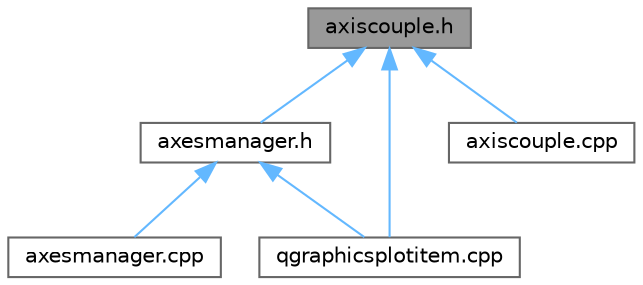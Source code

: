 digraph "axiscouple.h"
{
 // LATEX_PDF_SIZE
  bgcolor="transparent";
  edge [fontname=Helvetica,fontsize=10,labelfontname=Helvetica,labelfontsize=10];
  node [fontname=Helvetica,fontsize=10,shape=box,height=0.2,width=0.4];
  Node1 [label="axiscouple.h",height=0.2,width=0.4,color="gray40", fillcolor="grey60", style="filled", fontcolor="black",tooltip=" "];
  Node1 -> Node2 [dir="back",color="steelblue1",style="solid"];
  Node2 [label="axesmanager.h",height=0.2,width=0.4,color="grey40", fillcolor="white", style="filled",URL="$axesmanager_8h.html",tooltip=" "];
  Node2 -> Node3 [dir="back",color="steelblue1",style="solid"];
  Node3 [label="axesmanager.cpp",height=0.2,width=0.4,color="grey40", fillcolor="white", style="filled",URL="$axesmanager_8cpp.html",tooltip=" "];
  Node2 -> Node4 [dir="back",color="steelblue1",style="solid"];
  Node4 [label="qgraphicsplotitem.cpp",height=0.2,width=0.4,color="grey40", fillcolor="white", style="filled",URL="$qgraphicsplotitem_8cpp.html",tooltip=" "];
  Node1 -> Node5 [dir="back",color="steelblue1",style="solid"];
  Node5 [label="axiscouple.cpp",height=0.2,width=0.4,color="grey40", fillcolor="white", style="filled",URL="$axiscouple_8cpp.html",tooltip=" "];
  Node1 -> Node4 [dir="back",color="steelblue1",style="solid"];
}
